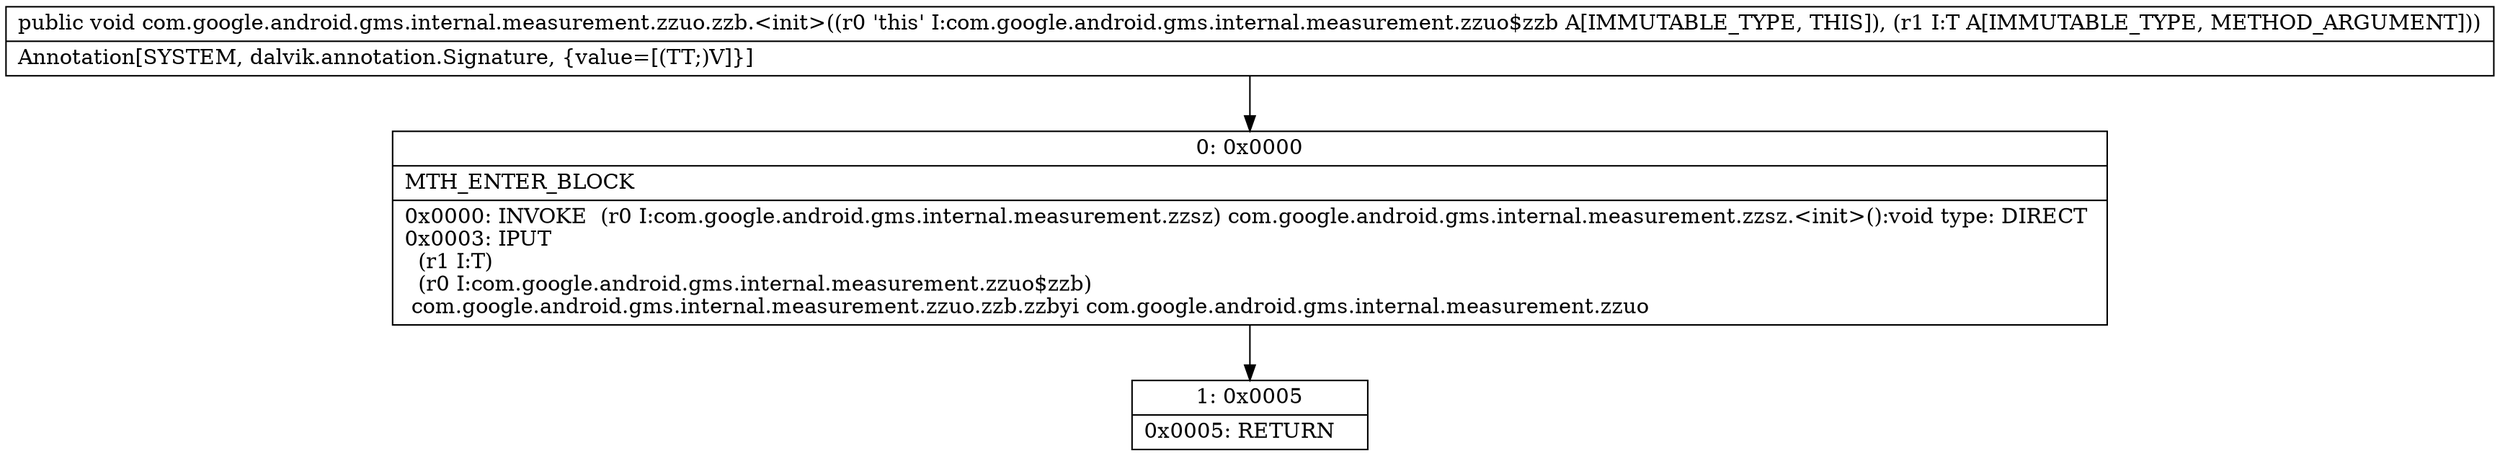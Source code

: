 digraph "CFG forcom.google.android.gms.internal.measurement.zzuo.zzb.\<init\>(Lcom\/google\/android\/gms\/internal\/measurement\/zzuo;)V" {
Node_0 [shape=record,label="{0\:\ 0x0000|MTH_ENTER_BLOCK\l|0x0000: INVOKE  (r0 I:com.google.android.gms.internal.measurement.zzsz) com.google.android.gms.internal.measurement.zzsz.\<init\>():void type: DIRECT \l0x0003: IPUT  \l  (r1 I:T)\l  (r0 I:com.google.android.gms.internal.measurement.zzuo$zzb)\l com.google.android.gms.internal.measurement.zzuo.zzb.zzbyi com.google.android.gms.internal.measurement.zzuo \l}"];
Node_1 [shape=record,label="{1\:\ 0x0005|0x0005: RETURN   \l}"];
MethodNode[shape=record,label="{public void com.google.android.gms.internal.measurement.zzuo.zzb.\<init\>((r0 'this' I:com.google.android.gms.internal.measurement.zzuo$zzb A[IMMUTABLE_TYPE, THIS]), (r1 I:T A[IMMUTABLE_TYPE, METHOD_ARGUMENT]))  | Annotation[SYSTEM, dalvik.annotation.Signature, \{value=[(TT;)V]\}]\l}"];
MethodNode -> Node_0;
Node_0 -> Node_1;
}

